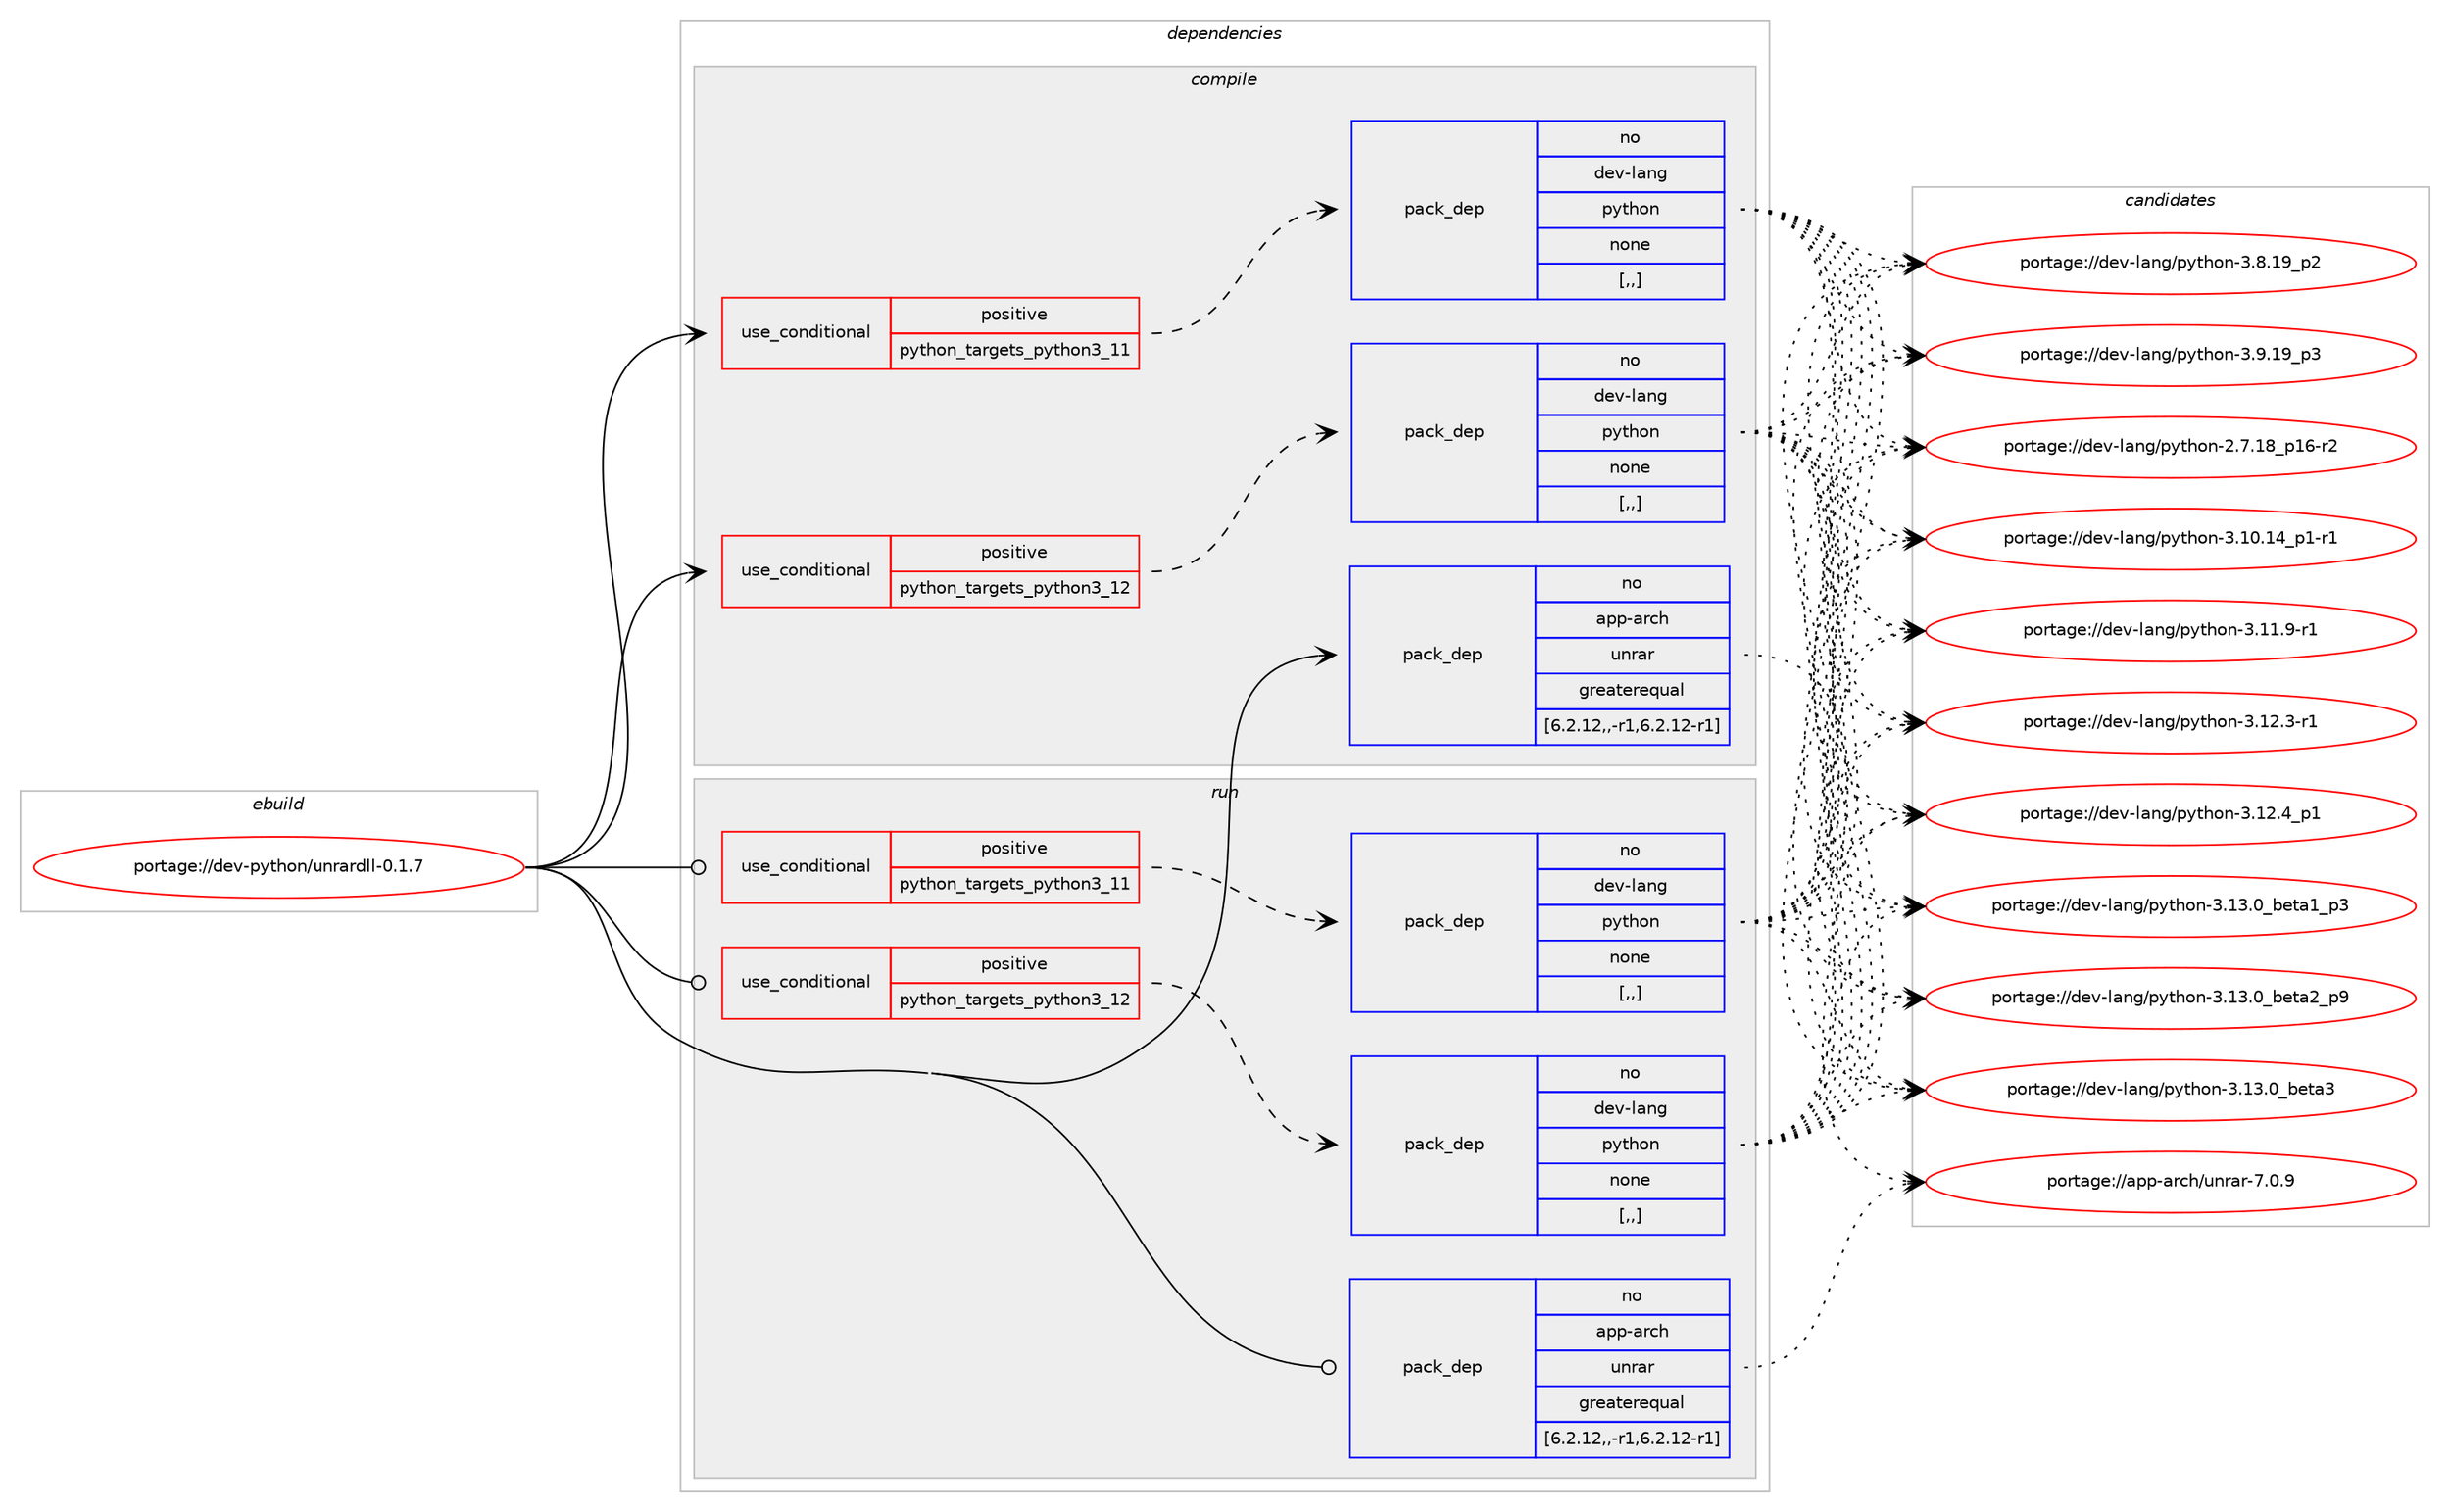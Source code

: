 digraph prolog {

# *************
# Graph options
# *************

newrank=true;
concentrate=true;
compound=true;
graph [rankdir=LR,fontname=Helvetica,fontsize=10,ranksep=1.5];#, ranksep=2.5, nodesep=0.2];
edge  [arrowhead=vee];
node  [fontname=Helvetica,fontsize=10];

# **********
# The ebuild
# **********

subgraph cluster_leftcol {
color=gray;
rank=same;
label=<<i>ebuild</i>>;
id [label="portage://dev-python/unrardll-0.1.7", color=red, width=4, href="../dev-python/unrardll-0.1.7.svg"];
}

# ****************
# The dependencies
# ****************

subgraph cluster_midcol {
color=gray;
label=<<i>dependencies</i>>;
subgraph cluster_compile {
fillcolor="#eeeeee";
style=filled;
label=<<i>compile</i>>;
subgraph cond39538 {
dependency162393 [label=<<TABLE BORDER="0" CELLBORDER="1" CELLSPACING="0" CELLPADDING="4"><TR><TD ROWSPAN="3" CELLPADDING="10">use_conditional</TD></TR><TR><TD>positive</TD></TR><TR><TD>python_targets_python3_11</TD></TR></TABLE>>, shape=none, color=red];
subgraph pack121615 {
dependency162394 [label=<<TABLE BORDER="0" CELLBORDER="1" CELLSPACING="0" CELLPADDING="4" WIDTH="220"><TR><TD ROWSPAN="6" CELLPADDING="30">pack_dep</TD></TR><TR><TD WIDTH="110">no</TD></TR><TR><TD>dev-lang</TD></TR><TR><TD>python</TD></TR><TR><TD>none</TD></TR><TR><TD>[,,]</TD></TR></TABLE>>, shape=none, color=blue];
}
dependency162393:e -> dependency162394:w [weight=20,style="dashed",arrowhead="vee"];
}
id:e -> dependency162393:w [weight=20,style="solid",arrowhead="vee"];
subgraph cond39539 {
dependency162395 [label=<<TABLE BORDER="0" CELLBORDER="1" CELLSPACING="0" CELLPADDING="4"><TR><TD ROWSPAN="3" CELLPADDING="10">use_conditional</TD></TR><TR><TD>positive</TD></TR><TR><TD>python_targets_python3_12</TD></TR></TABLE>>, shape=none, color=red];
subgraph pack121616 {
dependency162396 [label=<<TABLE BORDER="0" CELLBORDER="1" CELLSPACING="0" CELLPADDING="4" WIDTH="220"><TR><TD ROWSPAN="6" CELLPADDING="30">pack_dep</TD></TR><TR><TD WIDTH="110">no</TD></TR><TR><TD>dev-lang</TD></TR><TR><TD>python</TD></TR><TR><TD>none</TD></TR><TR><TD>[,,]</TD></TR></TABLE>>, shape=none, color=blue];
}
dependency162395:e -> dependency162396:w [weight=20,style="dashed",arrowhead="vee"];
}
id:e -> dependency162395:w [weight=20,style="solid",arrowhead="vee"];
subgraph pack121617 {
dependency162397 [label=<<TABLE BORDER="0" CELLBORDER="1" CELLSPACING="0" CELLPADDING="4" WIDTH="220"><TR><TD ROWSPAN="6" CELLPADDING="30">pack_dep</TD></TR><TR><TD WIDTH="110">no</TD></TR><TR><TD>app-arch</TD></TR><TR><TD>unrar</TD></TR><TR><TD>greaterequal</TD></TR><TR><TD>[6.2.12,,-r1,6.2.12-r1]</TD></TR></TABLE>>, shape=none, color=blue];
}
id:e -> dependency162397:w [weight=20,style="solid",arrowhead="vee"];
}
subgraph cluster_compileandrun {
fillcolor="#eeeeee";
style=filled;
label=<<i>compile and run</i>>;
}
subgraph cluster_run {
fillcolor="#eeeeee";
style=filled;
label=<<i>run</i>>;
subgraph cond39540 {
dependency162398 [label=<<TABLE BORDER="0" CELLBORDER="1" CELLSPACING="0" CELLPADDING="4"><TR><TD ROWSPAN="3" CELLPADDING="10">use_conditional</TD></TR><TR><TD>positive</TD></TR><TR><TD>python_targets_python3_11</TD></TR></TABLE>>, shape=none, color=red];
subgraph pack121618 {
dependency162399 [label=<<TABLE BORDER="0" CELLBORDER="1" CELLSPACING="0" CELLPADDING="4" WIDTH="220"><TR><TD ROWSPAN="6" CELLPADDING="30">pack_dep</TD></TR><TR><TD WIDTH="110">no</TD></TR><TR><TD>dev-lang</TD></TR><TR><TD>python</TD></TR><TR><TD>none</TD></TR><TR><TD>[,,]</TD></TR></TABLE>>, shape=none, color=blue];
}
dependency162398:e -> dependency162399:w [weight=20,style="dashed",arrowhead="vee"];
}
id:e -> dependency162398:w [weight=20,style="solid",arrowhead="odot"];
subgraph cond39541 {
dependency162400 [label=<<TABLE BORDER="0" CELLBORDER="1" CELLSPACING="0" CELLPADDING="4"><TR><TD ROWSPAN="3" CELLPADDING="10">use_conditional</TD></TR><TR><TD>positive</TD></TR><TR><TD>python_targets_python3_12</TD></TR></TABLE>>, shape=none, color=red];
subgraph pack121619 {
dependency162401 [label=<<TABLE BORDER="0" CELLBORDER="1" CELLSPACING="0" CELLPADDING="4" WIDTH="220"><TR><TD ROWSPAN="6" CELLPADDING="30">pack_dep</TD></TR><TR><TD WIDTH="110">no</TD></TR><TR><TD>dev-lang</TD></TR><TR><TD>python</TD></TR><TR><TD>none</TD></TR><TR><TD>[,,]</TD></TR></TABLE>>, shape=none, color=blue];
}
dependency162400:e -> dependency162401:w [weight=20,style="dashed",arrowhead="vee"];
}
id:e -> dependency162400:w [weight=20,style="solid",arrowhead="odot"];
subgraph pack121620 {
dependency162402 [label=<<TABLE BORDER="0" CELLBORDER="1" CELLSPACING="0" CELLPADDING="4" WIDTH="220"><TR><TD ROWSPAN="6" CELLPADDING="30">pack_dep</TD></TR><TR><TD WIDTH="110">no</TD></TR><TR><TD>app-arch</TD></TR><TR><TD>unrar</TD></TR><TR><TD>greaterequal</TD></TR><TR><TD>[6.2.12,,-r1,6.2.12-r1]</TD></TR></TABLE>>, shape=none, color=blue];
}
id:e -> dependency162402:w [weight=20,style="solid",arrowhead="odot"];
}
}

# **************
# The candidates
# **************

subgraph cluster_choices {
rank=same;
color=gray;
label=<<i>candidates</i>>;

subgraph choice121615 {
color=black;
nodesep=1;
choice100101118451089711010347112121116104111110455046554649569511249544511450 [label="portage://dev-lang/python-2.7.18_p16-r2", color=red, width=4,href="../dev-lang/python-2.7.18_p16-r2.svg"];
choice100101118451089711010347112121116104111110455146494846495295112494511449 [label="portage://dev-lang/python-3.10.14_p1-r1", color=red, width=4,href="../dev-lang/python-3.10.14_p1-r1.svg"];
choice100101118451089711010347112121116104111110455146494946574511449 [label="portage://dev-lang/python-3.11.9-r1", color=red, width=4,href="../dev-lang/python-3.11.9-r1.svg"];
choice100101118451089711010347112121116104111110455146495046514511449 [label="portage://dev-lang/python-3.12.3-r1", color=red, width=4,href="../dev-lang/python-3.12.3-r1.svg"];
choice100101118451089711010347112121116104111110455146495046529511249 [label="portage://dev-lang/python-3.12.4_p1", color=red, width=4,href="../dev-lang/python-3.12.4_p1.svg"];
choice10010111845108971101034711212111610411111045514649514648959810111697499511251 [label="portage://dev-lang/python-3.13.0_beta1_p3", color=red, width=4,href="../dev-lang/python-3.13.0_beta1_p3.svg"];
choice10010111845108971101034711212111610411111045514649514648959810111697509511257 [label="portage://dev-lang/python-3.13.0_beta2_p9", color=red, width=4,href="../dev-lang/python-3.13.0_beta2_p9.svg"];
choice1001011184510897110103471121211161041111104551464951464895981011169751 [label="portage://dev-lang/python-3.13.0_beta3", color=red, width=4,href="../dev-lang/python-3.13.0_beta3.svg"];
choice100101118451089711010347112121116104111110455146564649579511250 [label="portage://dev-lang/python-3.8.19_p2", color=red, width=4,href="../dev-lang/python-3.8.19_p2.svg"];
choice100101118451089711010347112121116104111110455146574649579511251 [label="portage://dev-lang/python-3.9.19_p3", color=red, width=4,href="../dev-lang/python-3.9.19_p3.svg"];
dependency162394:e -> choice100101118451089711010347112121116104111110455046554649569511249544511450:w [style=dotted,weight="100"];
dependency162394:e -> choice100101118451089711010347112121116104111110455146494846495295112494511449:w [style=dotted,weight="100"];
dependency162394:e -> choice100101118451089711010347112121116104111110455146494946574511449:w [style=dotted,weight="100"];
dependency162394:e -> choice100101118451089711010347112121116104111110455146495046514511449:w [style=dotted,weight="100"];
dependency162394:e -> choice100101118451089711010347112121116104111110455146495046529511249:w [style=dotted,weight="100"];
dependency162394:e -> choice10010111845108971101034711212111610411111045514649514648959810111697499511251:w [style=dotted,weight="100"];
dependency162394:e -> choice10010111845108971101034711212111610411111045514649514648959810111697509511257:w [style=dotted,weight="100"];
dependency162394:e -> choice1001011184510897110103471121211161041111104551464951464895981011169751:w [style=dotted,weight="100"];
dependency162394:e -> choice100101118451089711010347112121116104111110455146564649579511250:w [style=dotted,weight="100"];
dependency162394:e -> choice100101118451089711010347112121116104111110455146574649579511251:w [style=dotted,weight="100"];
}
subgraph choice121616 {
color=black;
nodesep=1;
choice100101118451089711010347112121116104111110455046554649569511249544511450 [label="portage://dev-lang/python-2.7.18_p16-r2", color=red, width=4,href="../dev-lang/python-2.7.18_p16-r2.svg"];
choice100101118451089711010347112121116104111110455146494846495295112494511449 [label="portage://dev-lang/python-3.10.14_p1-r1", color=red, width=4,href="../dev-lang/python-3.10.14_p1-r1.svg"];
choice100101118451089711010347112121116104111110455146494946574511449 [label="portage://dev-lang/python-3.11.9-r1", color=red, width=4,href="../dev-lang/python-3.11.9-r1.svg"];
choice100101118451089711010347112121116104111110455146495046514511449 [label="portage://dev-lang/python-3.12.3-r1", color=red, width=4,href="../dev-lang/python-3.12.3-r1.svg"];
choice100101118451089711010347112121116104111110455146495046529511249 [label="portage://dev-lang/python-3.12.4_p1", color=red, width=4,href="../dev-lang/python-3.12.4_p1.svg"];
choice10010111845108971101034711212111610411111045514649514648959810111697499511251 [label="portage://dev-lang/python-3.13.0_beta1_p3", color=red, width=4,href="../dev-lang/python-3.13.0_beta1_p3.svg"];
choice10010111845108971101034711212111610411111045514649514648959810111697509511257 [label="portage://dev-lang/python-3.13.0_beta2_p9", color=red, width=4,href="../dev-lang/python-3.13.0_beta2_p9.svg"];
choice1001011184510897110103471121211161041111104551464951464895981011169751 [label="portage://dev-lang/python-3.13.0_beta3", color=red, width=4,href="../dev-lang/python-3.13.0_beta3.svg"];
choice100101118451089711010347112121116104111110455146564649579511250 [label="portage://dev-lang/python-3.8.19_p2", color=red, width=4,href="../dev-lang/python-3.8.19_p2.svg"];
choice100101118451089711010347112121116104111110455146574649579511251 [label="portage://dev-lang/python-3.9.19_p3", color=red, width=4,href="../dev-lang/python-3.9.19_p3.svg"];
dependency162396:e -> choice100101118451089711010347112121116104111110455046554649569511249544511450:w [style=dotted,weight="100"];
dependency162396:e -> choice100101118451089711010347112121116104111110455146494846495295112494511449:w [style=dotted,weight="100"];
dependency162396:e -> choice100101118451089711010347112121116104111110455146494946574511449:w [style=dotted,weight="100"];
dependency162396:e -> choice100101118451089711010347112121116104111110455146495046514511449:w [style=dotted,weight="100"];
dependency162396:e -> choice100101118451089711010347112121116104111110455146495046529511249:w [style=dotted,weight="100"];
dependency162396:e -> choice10010111845108971101034711212111610411111045514649514648959810111697499511251:w [style=dotted,weight="100"];
dependency162396:e -> choice10010111845108971101034711212111610411111045514649514648959810111697509511257:w [style=dotted,weight="100"];
dependency162396:e -> choice1001011184510897110103471121211161041111104551464951464895981011169751:w [style=dotted,weight="100"];
dependency162396:e -> choice100101118451089711010347112121116104111110455146564649579511250:w [style=dotted,weight="100"];
dependency162396:e -> choice100101118451089711010347112121116104111110455146574649579511251:w [style=dotted,weight="100"];
}
subgraph choice121617 {
color=black;
nodesep=1;
choice971121124597114991044711711011497114455546484657 [label="portage://app-arch/unrar-7.0.9", color=red, width=4,href="../app-arch/unrar-7.0.9.svg"];
dependency162397:e -> choice971121124597114991044711711011497114455546484657:w [style=dotted,weight="100"];
}
subgraph choice121618 {
color=black;
nodesep=1;
choice100101118451089711010347112121116104111110455046554649569511249544511450 [label="portage://dev-lang/python-2.7.18_p16-r2", color=red, width=4,href="../dev-lang/python-2.7.18_p16-r2.svg"];
choice100101118451089711010347112121116104111110455146494846495295112494511449 [label="portage://dev-lang/python-3.10.14_p1-r1", color=red, width=4,href="../dev-lang/python-3.10.14_p1-r1.svg"];
choice100101118451089711010347112121116104111110455146494946574511449 [label="portage://dev-lang/python-3.11.9-r1", color=red, width=4,href="../dev-lang/python-3.11.9-r1.svg"];
choice100101118451089711010347112121116104111110455146495046514511449 [label="portage://dev-lang/python-3.12.3-r1", color=red, width=4,href="../dev-lang/python-3.12.3-r1.svg"];
choice100101118451089711010347112121116104111110455146495046529511249 [label="portage://dev-lang/python-3.12.4_p1", color=red, width=4,href="../dev-lang/python-3.12.4_p1.svg"];
choice10010111845108971101034711212111610411111045514649514648959810111697499511251 [label="portage://dev-lang/python-3.13.0_beta1_p3", color=red, width=4,href="../dev-lang/python-3.13.0_beta1_p3.svg"];
choice10010111845108971101034711212111610411111045514649514648959810111697509511257 [label="portage://dev-lang/python-3.13.0_beta2_p9", color=red, width=4,href="../dev-lang/python-3.13.0_beta2_p9.svg"];
choice1001011184510897110103471121211161041111104551464951464895981011169751 [label="portage://dev-lang/python-3.13.0_beta3", color=red, width=4,href="../dev-lang/python-3.13.0_beta3.svg"];
choice100101118451089711010347112121116104111110455146564649579511250 [label="portage://dev-lang/python-3.8.19_p2", color=red, width=4,href="../dev-lang/python-3.8.19_p2.svg"];
choice100101118451089711010347112121116104111110455146574649579511251 [label="portage://dev-lang/python-3.9.19_p3", color=red, width=4,href="../dev-lang/python-3.9.19_p3.svg"];
dependency162399:e -> choice100101118451089711010347112121116104111110455046554649569511249544511450:w [style=dotted,weight="100"];
dependency162399:e -> choice100101118451089711010347112121116104111110455146494846495295112494511449:w [style=dotted,weight="100"];
dependency162399:e -> choice100101118451089711010347112121116104111110455146494946574511449:w [style=dotted,weight="100"];
dependency162399:e -> choice100101118451089711010347112121116104111110455146495046514511449:w [style=dotted,weight="100"];
dependency162399:e -> choice100101118451089711010347112121116104111110455146495046529511249:w [style=dotted,weight="100"];
dependency162399:e -> choice10010111845108971101034711212111610411111045514649514648959810111697499511251:w [style=dotted,weight="100"];
dependency162399:e -> choice10010111845108971101034711212111610411111045514649514648959810111697509511257:w [style=dotted,weight="100"];
dependency162399:e -> choice1001011184510897110103471121211161041111104551464951464895981011169751:w [style=dotted,weight="100"];
dependency162399:e -> choice100101118451089711010347112121116104111110455146564649579511250:w [style=dotted,weight="100"];
dependency162399:e -> choice100101118451089711010347112121116104111110455146574649579511251:w [style=dotted,weight="100"];
}
subgraph choice121619 {
color=black;
nodesep=1;
choice100101118451089711010347112121116104111110455046554649569511249544511450 [label="portage://dev-lang/python-2.7.18_p16-r2", color=red, width=4,href="../dev-lang/python-2.7.18_p16-r2.svg"];
choice100101118451089711010347112121116104111110455146494846495295112494511449 [label="portage://dev-lang/python-3.10.14_p1-r1", color=red, width=4,href="../dev-lang/python-3.10.14_p1-r1.svg"];
choice100101118451089711010347112121116104111110455146494946574511449 [label="portage://dev-lang/python-3.11.9-r1", color=red, width=4,href="../dev-lang/python-3.11.9-r1.svg"];
choice100101118451089711010347112121116104111110455146495046514511449 [label="portage://dev-lang/python-3.12.3-r1", color=red, width=4,href="../dev-lang/python-3.12.3-r1.svg"];
choice100101118451089711010347112121116104111110455146495046529511249 [label="portage://dev-lang/python-3.12.4_p1", color=red, width=4,href="../dev-lang/python-3.12.4_p1.svg"];
choice10010111845108971101034711212111610411111045514649514648959810111697499511251 [label="portage://dev-lang/python-3.13.0_beta1_p3", color=red, width=4,href="../dev-lang/python-3.13.0_beta1_p3.svg"];
choice10010111845108971101034711212111610411111045514649514648959810111697509511257 [label="portage://dev-lang/python-3.13.0_beta2_p9", color=red, width=4,href="../dev-lang/python-3.13.0_beta2_p9.svg"];
choice1001011184510897110103471121211161041111104551464951464895981011169751 [label="portage://dev-lang/python-3.13.0_beta3", color=red, width=4,href="../dev-lang/python-3.13.0_beta3.svg"];
choice100101118451089711010347112121116104111110455146564649579511250 [label="portage://dev-lang/python-3.8.19_p2", color=red, width=4,href="../dev-lang/python-3.8.19_p2.svg"];
choice100101118451089711010347112121116104111110455146574649579511251 [label="portage://dev-lang/python-3.9.19_p3", color=red, width=4,href="../dev-lang/python-3.9.19_p3.svg"];
dependency162401:e -> choice100101118451089711010347112121116104111110455046554649569511249544511450:w [style=dotted,weight="100"];
dependency162401:e -> choice100101118451089711010347112121116104111110455146494846495295112494511449:w [style=dotted,weight="100"];
dependency162401:e -> choice100101118451089711010347112121116104111110455146494946574511449:w [style=dotted,weight="100"];
dependency162401:e -> choice100101118451089711010347112121116104111110455146495046514511449:w [style=dotted,weight="100"];
dependency162401:e -> choice100101118451089711010347112121116104111110455146495046529511249:w [style=dotted,weight="100"];
dependency162401:e -> choice10010111845108971101034711212111610411111045514649514648959810111697499511251:w [style=dotted,weight="100"];
dependency162401:e -> choice10010111845108971101034711212111610411111045514649514648959810111697509511257:w [style=dotted,weight="100"];
dependency162401:e -> choice1001011184510897110103471121211161041111104551464951464895981011169751:w [style=dotted,weight="100"];
dependency162401:e -> choice100101118451089711010347112121116104111110455146564649579511250:w [style=dotted,weight="100"];
dependency162401:e -> choice100101118451089711010347112121116104111110455146574649579511251:w [style=dotted,weight="100"];
}
subgraph choice121620 {
color=black;
nodesep=1;
choice971121124597114991044711711011497114455546484657 [label="portage://app-arch/unrar-7.0.9", color=red, width=4,href="../app-arch/unrar-7.0.9.svg"];
dependency162402:e -> choice971121124597114991044711711011497114455546484657:w [style=dotted,weight="100"];
}
}

}
